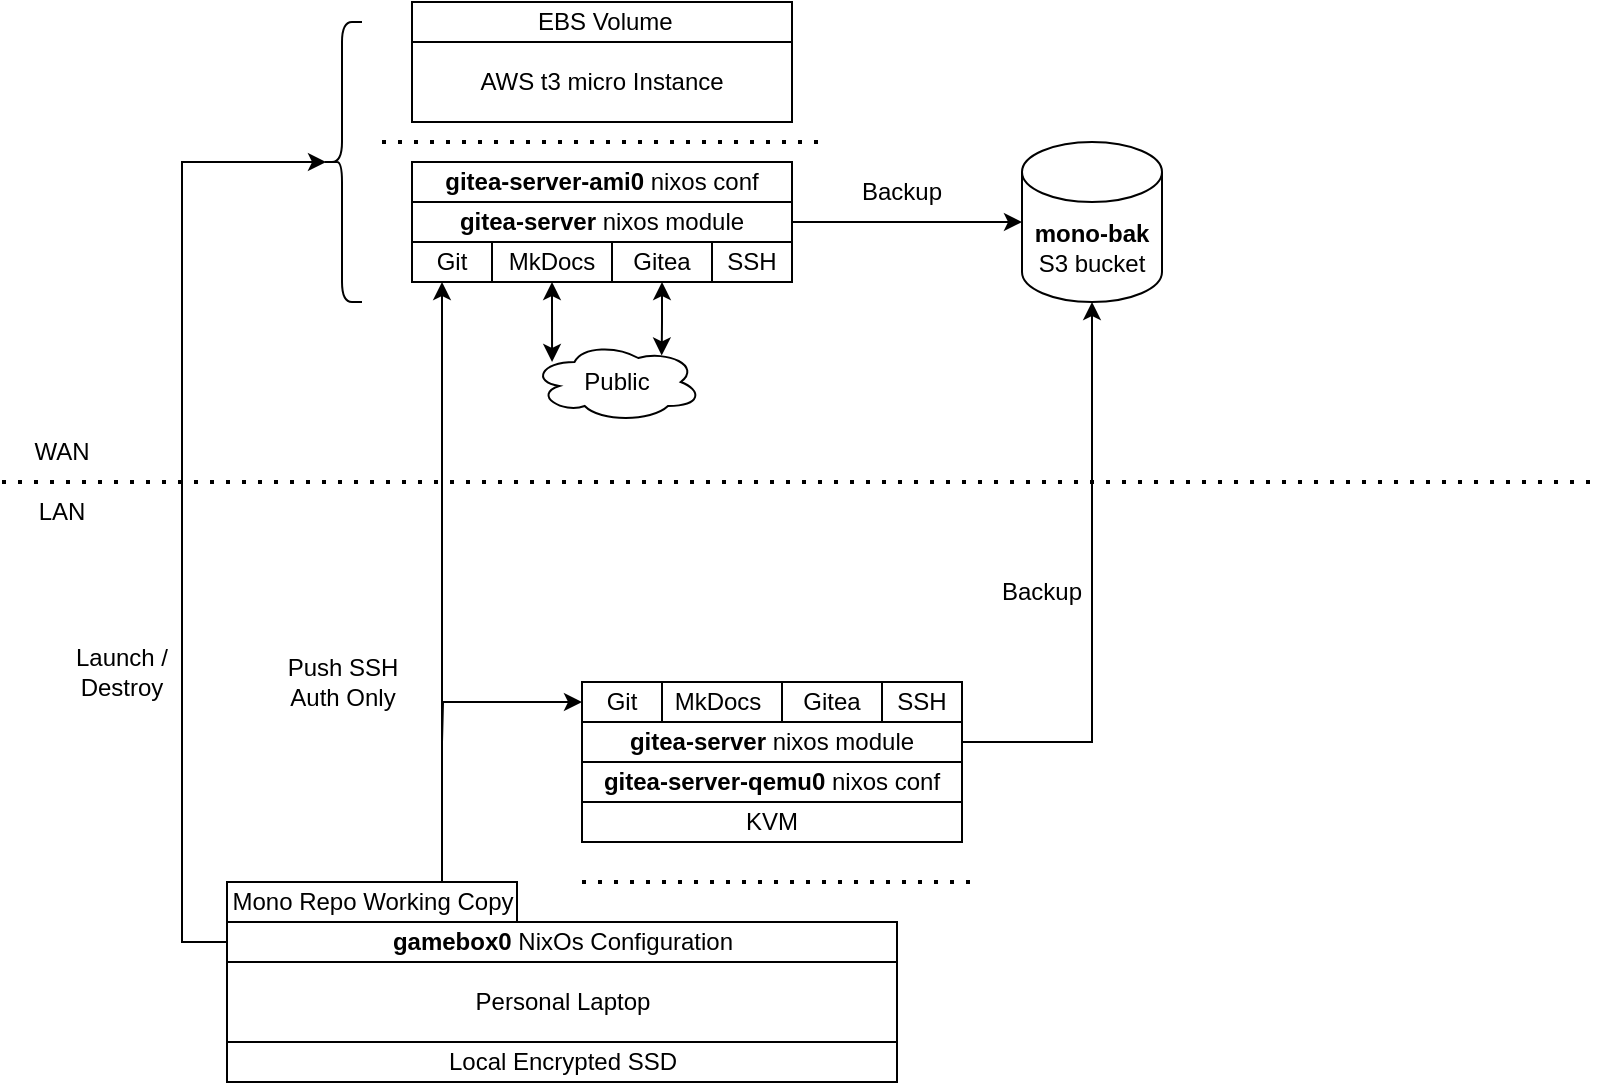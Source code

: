 <mxfile version="24.7.17">
  <diagram name="Page-1" id="kgBVDZDBwnCPUz4cevTW">
    <mxGraphModel dx="1434" dy="958" grid="1" gridSize="10" guides="1" tooltips="1" connect="1" arrows="1" fold="1" page="1" pageScale="1" pageWidth="850" pageHeight="1100" math="0" shadow="0">
      <root>
        <mxCell id="0" />
        <mxCell id="1" parent="0" />
        <mxCell id="vDEo4kNYeOIZdBxUOT63-1" value="AWS t3 micro Instance" style="rounded=0;whiteSpace=wrap;html=1;" parent="1" vertex="1">
          <mxGeometry x="235" y="130" width="190" height="40" as="geometry" />
        </mxCell>
        <mxCell id="oUDSAecNK9drEYaaKJBQ-1" value="&amp;nbsp;EBS Volume" style="rounded=0;whiteSpace=wrap;html=1;" parent="1" vertex="1">
          <mxGeometry x="235" y="110" width="190" height="20" as="geometry" />
        </mxCell>
        <mxCell id="oUDSAecNK9drEYaaKJBQ-2" value="MkDocs" style="rounded=0;whiteSpace=wrap;html=1;" parent="1" vertex="1">
          <mxGeometry x="275" y="230" width="60" height="20" as="geometry" />
        </mxCell>
        <mxCell id="oUDSAecNK9drEYaaKJBQ-4" value="Gitea" style="rounded=0;whiteSpace=wrap;html=1;" parent="1" vertex="1">
          <mxGeometry x="335" y="230" width="50" height="20" as="geometry" />
        </mxCell>
        <mxCell id="oUDSAecNK9drEYaaKJBQ-5" value="Git" style="rounded=0;whiteSpace=wrap;html=1;" parent="1" vertex="1">
          <mxGeometry x="235" y="230" width="40" height="20" as="geometry" />
        </mxCell>
        <mxCell id="oUDSAecNK9drEYaaKJBQ-6" value="SSH" style="rounded=0;whiteSpace=wrap;html=1;" parent="1" vertex="1">
          <mxGeometry x="385" y="230" width="40" height="20" as="geometry" />
        </mxCell>
        <mxCell id="oUDSAecNK9drEYaaKJBQ-15" value="&lt;b&gt;gitea-server&lt;/b&gt; nixos module" style="rounded=0;whiteSpace=wrap;html=1;" parent="1" vertex="1">
          <mxGeometry x="235" y="210" width="190" height="20" as="geometry" />
        </mxCell>
        <mxCell id="oUDSAecNK9drEYaaKJBQ-41" value="Personal Laptop" style="rounded=0;whiteSpace=wrap;html=1;" parent="1" vertex="1">
          <mxGeometry x="142.5" y="590" width="335" height="40" as="geometry" />
        </mxCell>
        <mxCell id="oUDSAecNK9drEYaaKJBQ-43" value="Local Encrypted SSD" style="rounded=0;whiteSpace=wrap;html=1;" parent="1" vertex="1">
          <mxGeometry x="142.5" y="630" width="335" height="20" as="geometry" />
        </mxCell>
        <mxCell id="DivgLnzNjorbfxClGmwI-43" style="edgeStyle=orthogonalEdgeStyle;rounded=0;orthogonalLoop=1;jettySize=auto;html=1;entryX=0.1;entryY=0.5;entryDx=0;entryDy=0;entryPerimeter=0;" parent="1" source="oUDSAecNK9drEYaaKJBQ-44" target="DivgLnzNjorbfxClGmwI-44" edge="1">
          <mxGeometry relative="1" as="geometry">
            <mxPoint x="190" y="200" as="targetPoint" />
            <Array as="points">
              <mxPoint x="120" y="580" />
              <mxPoint x="120" y="190" />
            </Array>
          </mxGeometry>
        </mxCell>
        <mxCell id="oUDSAecNK9drEYaaKJBQ-44" value="&lt;b&gt;gamebox0&lt;/b&gt; NixOs Configuration" style="rounded=0;whiteSpace=wrap;html=1;" parent="1" vertex="1">
          <mxGeometry x="142.5" y="570" width="335" height="20" as="geometry" />
        </mxCell>
        <mxCell id="DivgLnzNjorbfxClGmwI-58" style="edgeStyle=orthogonalEdgeStyle;rounded=0;orthogonalLoop=1;jettySize=auto;html=1;" parent="1" source="oUDSAecNK9drEYaaKJBQ-45" edge="1">
          <mxGeometry relative="1" as="geometry">
            <mxPoint x="250" y="250" as="targetPoint" />
            <Array as="points">
              <mxPoint x="250" y="250" />
            </Array>
          </mxGeometry>
        </mxCell>
        <mxCell id="oUDSAecNK9drEYaaKJBQ-45" value="Mono Repo Working Copy" style="rounded=0;whiteSpace=wrap;html=1;" parent="1" vertex="1">
          <mxGeometry x="142.5" y="550" width="145" height="20" as="geometry" />
        </mxCell>
        <mxCell id="DivgLnzNjorbfxClGmwI-1" value="&lt;b&gt;mono-bak&lt;/b&gt; S3 bucket" style="shape=cylinder3;whiteSpace=wrap;html=1;boundedLbl=1;backgroundOutline=1;size=15;" parent="1" vertex="1">
          <mxGeometry x="540" y="180" width="70" height="80" as="geometry" />
        </mxCell>
        <mxCell id="DivgLnzNjorbfxClGmwI-3" value="" style="endArrow=none;dashed=1;html=1;dashPattern=1 3;strokeWidth=2;rounded=0;" parent="1" edge="1">
          <mxGeometry width="50" height="50" relative="1" as="geometry">
            <mxPoint x="30" y="350" as="sourcePoint" />
            <mxPoint x="830" y="350" as="targetPoint" />
          </mxGeometry>
        </mxCell>
        <mxCell id="DivgLnzNjorbfxClGmwI-24" value="LAN" style="text;html=1;align=center;verticalAlign=middle;whiteSpace=wrap;rounded=0;" parent="1" vertex="1">
          <mxGeometry x="30" y="350" width="60" height="30" as="geometry" />
        </mxCell>
        <mxCell id="DivgLnzNjorbfxClGmwI-25" value="WAN" style="text;html=1;align=center;verticalAlign=middle;whiteSpace=wrap;rounded=0;" parent="1" vertex="1">
          <mxGeometry x="30" y="320" width="60" height="30" as="geometry" />
        </mxCell>
        <mxCell id="DivgLnzNjorbfxClGmwI-29" value="&lt;b&gt;gitea-server-qemu0&lt;/b&gt; nixos conf" style="rounded=0;whiteSpace=wrap;html=1;" parent="1" vertex="1">
          <mxGeometry x="320" y="490" width="190" height="20" as="geometry" />
        </mxCell>
        <mxCell id="DivgLnzNjorbfxClGmwI-32" value="MkDocs" style="rounded=0;whiteSpace=wrap;html=1;" parent="1" vertex="1">
          <mxGeometry x="352.5" y="450" width="70" height="20" as="geometry" />
        </mxCell>
        <mxCell id="DivgLnzNjorbfxClGmwI-33" value="Gitea" style="rounded=0;whiteSpace=wrap;html=1;" parent="1" vertex="1">
          <mxGeometry x="420" y="450" width="50" height="20" as="geometry" />
        </mxCell>
        <mxCell id="DivgLnzNjorbfxClGmwI-34" value="Git" style="rounded=0;whiteSpace=wrap;html=1;" parent="1" vertex="1">
          <mxGeometry x="320" y="450" width="40" height="20" as="geometry" />
        </mxCell>
        <mxCell id="DivgLnzNjorbfxClGmwI-35" value="SSH" style="rounded=0;whiteSpace=wrap;html=1;" parent="1" vertex="1">
          <mxGeometry x="470" y="450" width="40" height="20" as="geometry" />
        </mxCell>
        <mxCell id="DivgLnzNjorbfxClGmwI-37" value="&lt;b&gt;gitea-server-ami0&lt;/b&gt; nixos conf" style="rounded=0;whiteSpace=wrap;html=1;" parent="1" vertex="1">
          <mxGeometry x="235" y="190" width="190" height="20" as="geometry" />
        </mxCell>
        <mxCell id="DivgLnzNjorbfxClGmwI-44" value="" style="shape=curlyBracket;whiteSpace=wrap;html=1;rounded=1;labelPosition=left;verticalLabelPosition=middle;align=right;verticalAlign=middle;" parent="1" vertex="1">
          <mxGeometry x="190" y="120" width="20" height="140" as="geometry" />
        </mxCell>
        <mxCell id="DivgLnzNjorbfxClGmwI-45" value="Launch / Destroy" style="text;html=1;align=center;verticalAlign=middle;whiteSpace=wrap;rounded=0;" parent="1" vertex="1">
          <mxGeometry x="60" y="430" width="60" height="30" as="geometry" />
        </mxCell>
        <mxCell id="DivgLnzNjorbfxClGmwI-50" value="Push SSH Auth Only" style="text;html=1;align=center;verticalAlign=middle;whiteSpace=wrap;rounded=0;" parent="1" vertex="1">
          <mxGeometry x="162.5" y="430" width="75" height="40" as="geometry" />
        </mxCell>
        <mxCell id="DivgLnzNjorbfxClGmwI-56" style="edgeStyle=orthogonalEdgeStyle;rounded=0;orthogonalLoop=1;jettySize=auto;html=1;entryX=0;entryY=0.5;entryDx=0;entryDy=0;entryPerimeter=0;" parent="1" source="oUDSAecNK9drEYaaKJBQ-15" target="DivgLnzNjorbfxClGmwI-1" edge="1">
          <mxGeometry relative="1" as="geometry" />
        </mxCell>
        <mxCell id="DivgLnzNjorbfxClGmwI-57" value="Backup" style="text;html=1;align=center;verticalAlign=middle;whiteSpace=wrap;rounded=0;" parent="1" vertex="1">
          <mxGeometry x="450" y="190" width="60" height="30" as="geometry" />
        </mxCell>
        <mxCell id="DivgLnzNjorbfxClGmwI-61" value="Public" style="ellipse;shape=cloud;whiteSpace=wrap;html=1;" parent="1" vertex="1">
          <mxGeometry x="295" y="280" width="85" height="40" as="geometry" />
        </mxCell>
        <mxCell id="DivgLnzNjorbfxClGmwI-62" style="edgeStyle=orthogonalEdgeStyle;rounded=0;orthogonalLoop=1;jettySize=auto;html=1;entryX=0.118;entryY=0.25;entryDx=0;entryDy=0;entryPerimeter=0;startArrow=classic;startFill=1;" parent="1" source="oUDSAecNK9drEYaaKJBQ-2" target="DivgLnzNjorbfxClGmwI-61" edge="1">
          <mxGeometry relative="1" as="geometry" />
        </mxCell>
        <mxCell id="DivgLnzNjorbfxClGmwI-63" style="edgeStyle=orthogonalEdgeStyle;rounded=0;orthogonalLoop=1;jettySize=auto;html=1;entryX=0.763;entryY=0.168;entryDx=0;entryDy=0;entryPerimeter=0;startArrow=classic;startFill=1;" parent="1" source="oUDSAecNK9drEYaaKJBQ-4" target="DivgLnzNjorbfxClGmwI-61" edge="1">
          <mxGeometry relative="1" as="geometry" />
        </mxCell>
        <mxCell id="Gn0cpqqPfcI-fedcL-N--6" style="edgeStyle=orthogonalEdgeStyle;rounded=0;orthogonalLoop=1;jettySize=auto;html=1;startArrow=classic;startFill=1;endArrow=none;endFill=0;exitX=0;exitY=0.5;exitDx=0;exitDy=0;" parent="1" source="DivgLnzNjorbfxClGmwI-34" edge="1">
          <mxGeometry relative="1" as="geometry">
            <mxPoint x="250" y="480" as="targetPoint" />
          </mxGeometry>
        </mxCell>
        <mxCell id="Gn0cpqqPfcI-fedcL-N--2" value="&lt;b&gt;gitea-server&lt;/b&gt; nixos module" style="rounded=0;whiteSpace=wrap;html=1;" parent="1" vertex="1">
          <mxGeometry x="320" y="470" width="190" height="20" as="geometry" />
        </mxCell>
        <mxCell id="Gn0cpqqPfcI-fedcL-N--3" value="KVM" style="rounded=0;whiteSpace=wrap;html=1;" parent="1" vertex="1">
          <mxGeometry x="320" y="510" width="190" height="20" as="geometry" />
        </mxCell>
        <mxCell id="Gn0cpqqPfcI-fedcL-N--4" value="" style="endArrow=none;dashed=1;html=1;dashPattern=1 3;strokeWidth=2;rounded=0;" parent="1" edge="1">
          <mxGeometry width="50" height="50" relative="1" as="geometry">
            <mxPoint x="320" y="550" as="sourcePoint" />
            <mxPoint x="520" y="550" as="targetPoint" />
          </mxGeometry>
        </mxCell>
        <mxCell id="Gn0cpqqPfcI-fedcL-N--7" style="edgeStyle=orthogonalEdgeStyle;rounded=0;orthogonalLoop=1;jettySize=auto;html=1;entryX=0.5;entryY=1;entryDx=0;entryDy=0;entryPerimeter=0;" parent="1" source="Gn0cpqqPfcI-fedcL-N--2" target="DivgLnzNjorbfxClGmwI-1" edge="1">
          <mxGeometry relative="1" as="geometry" />
        </mxCell>
        <mxCell id="Gn0cpqqPfcI-fedcL-N--8" value="Backup" style="text;html=1;align=center;verticalAlign=middle;whiteSpace=wrap;rounded=0;" parent="1" vertex="1">
          <mxGeometry x="520" y="390" width="60" height="30" as="geometry" />
        </mxCell>
        <mxCell id="Gn0cpqqPfcI-fedcL-N--9" value="" style="endArrow=none;dashed=1;html=1;dashPattern=1 3;strokeWidth=2;rounded=0;" parent="1" edge="1">
          <mxGeometry width="50" height="50" relative="1" as="geometry">
            <mxPoint x="220" y="180" as="sourcePoint" />
            <mxPoint x="440" y="180" as="targetPoint" />
          </mxGeometry>
        </mxCell>
      </root>
    </mxGraphModel>
  </diagram>
</mxfile>
